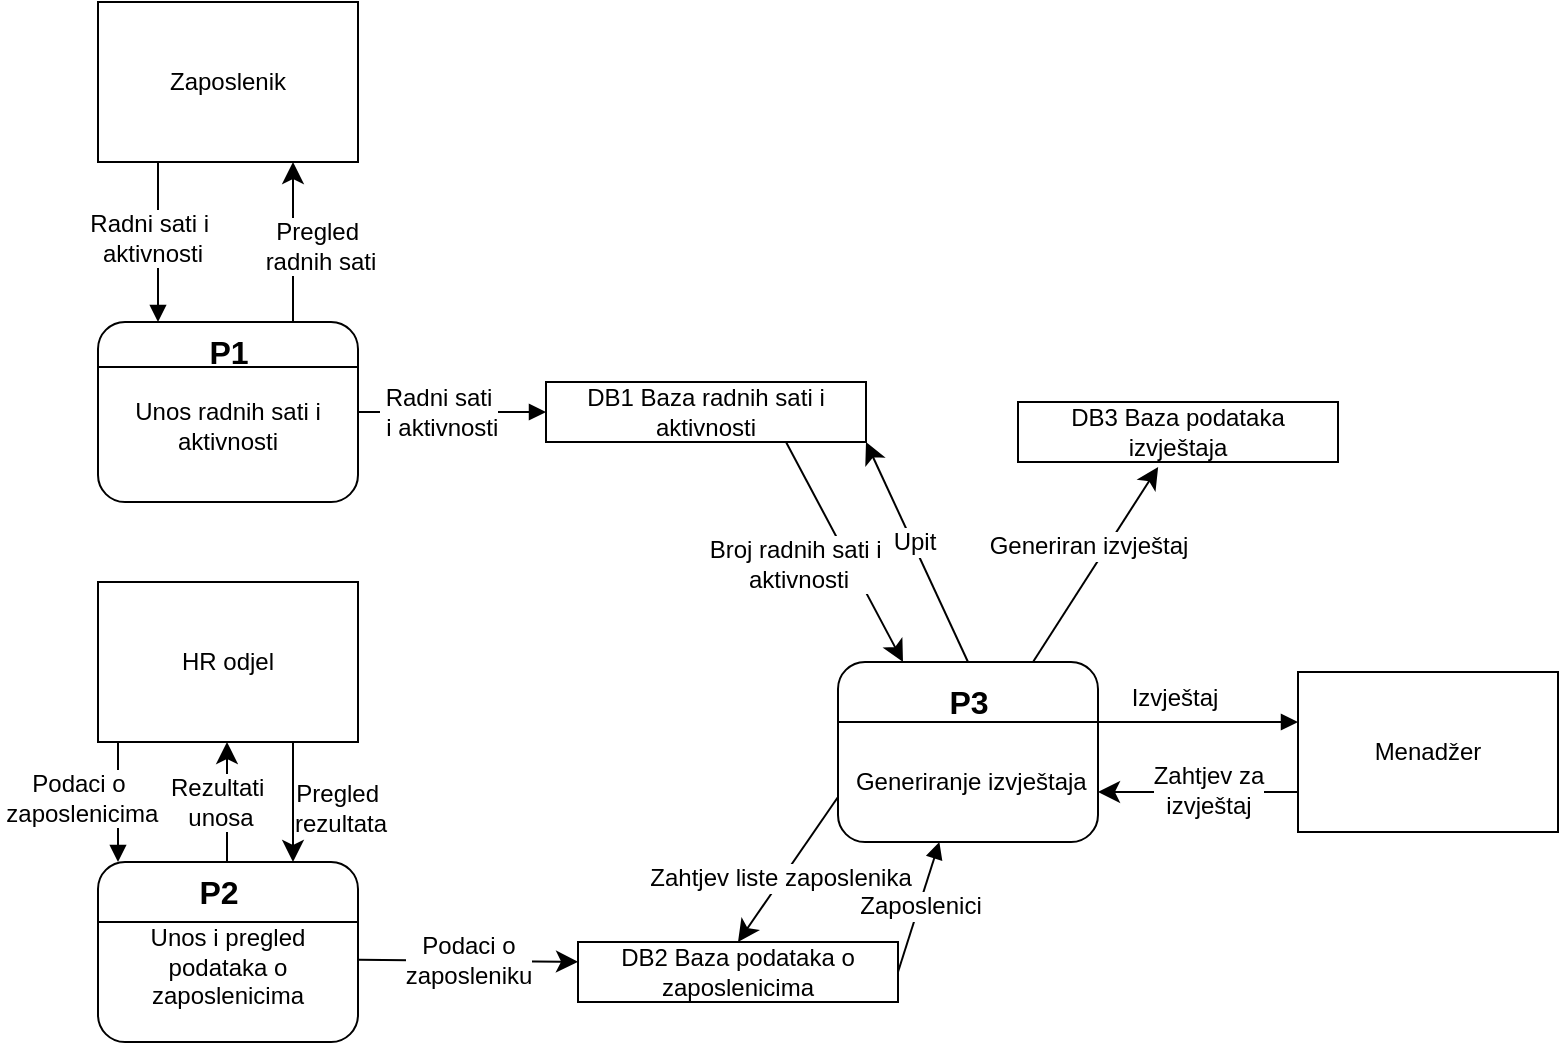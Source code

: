 <mxfile version="24.4.13" type="device">
  <diagram name="Page-1" id="miL9ahDKP_SdMZ3NeT0o">
    <mxGraphModel dx="1732" dy="787" grid="1" gridSize="10" guides="1" tooltips="1" connect="1" arrows="1" fold="1" page="1" pageScale="1" pageWidth="827" pageHeight="1169" math="0" shadow="0">
      <root>
        <mxCell id="0" />
        <mxCell id="1" parent="0" />
        <mxCell id="2" value="Zaposlenik" style="rounded=0;whiteSpace=wrap;html=1;" vertex="1" parent="1">
          <mxGeometry x="30" y="80" width="130" height="80" as="geometry" />
        </mxCell>
        <mxCell id="6T_XoxqwyEMNl90P7o1k-63" style="edgeStyle=none;curved=1;rounded=0;orthogonalLoop=1;jettySize=auto;html=1;exitX=0.75;exitY=0;exitDx=0;exitDy=0;entryX=0.75;entryY=1;entryDx=0;entryDy=0;fontSize=12;startSize=8;endSize=8;" edge="1" parent="1" source="3" target="2">
          <mxGeometry relative="1" as="geometry" />
        </mxCell>
        <mxCell id="6T_XoxqwyEMNl90P7o1k-83" value="Pregled&amp;nbsp;&lt;div&gt;radnih sati&lt;/div&gt;" style="edgeLabel;html=1;align=center;verticalAlign=middle;resizable=0;points=[];fontSize=12;" vertex="1" connectable="0" parent="6T_XoxqwyEMNl90P7o1k-63">
          <mxGeometry x="-0.05" y="1" relative="1" as="geometry">
            <mxPoint x="14" as="offset" />
          </mxGeometry>
        </mxCell>
        <mxCell id="3" value="&lt;div&gt;&lt;br&gt;&lt;/div&gt;Unos radnih sati i aktivnosti" style="rounded=1;whiteSpace=wrap;html=1;" vertex="1" parent="1">
          <mxGeometry x="30" y="240" width="130" height="90" as="geometry" />
        </mxCell>
        <mxCell id="6T_XoxqwyEMNl90P7o1k-79" style="edgeStyle=none;curved=1;rounded=0;orthogonalLoop=1;jettySize=auto;html=1;exitX=0.75;exitY=1;exitDx=0;exitDy=0;entryX=0.25;entryY=0;entryDx=0;entryDy=0;fontSize=12;startSize=8;endSize=8;" edge="1" parent="1" source="4" target="10">
          <mxGeometry relative="1" as="geometry" />
        </mxCell>
        <mxCell id="6T_XoxqwyEMNl90P7o1k-81" value="Broj radnih sati i&amp;nbsp;&lt;div&gt;aktivnosti&lt;/div&gt;" style="edgeLabel;html=1;align=center;verticalAlign=middle;resizable=0;points=[];fontSize=12;" vertex="1" connectable="0" parent="6T_XoxqwyEMNl90P7o1k-79">
          <mxGeometry x="0.079" y="-4" relative="1" as="geometry">
            <mxPoint x="-22" as="offset" />
          </mxGeometry>
        </mxCell>
        <mxCell id="4" value="DB1 Baza radnih sati i aktivnosti" style="rounded=0;whiteSpace=wrap;html=1;" vertex="1" parent="1">
          <mxGeometry x="254" y="270" width="160" height="30" as="geometry" />
        </mxCell>
        <mxCell id="6T_XoxqwyEMNl90P7o1k-60" value="&lt;div&gt;Podaci o &lt;br&gt;zaposleniku&lt;/div&gt;" style="edgeStyle=none;curved=1;rounded=0;orthogonalLoop=1;jettySize=auto;html=1;entryX=0;entryY=0.33;entryDx=0;entryDy=0;fontSize=12;startSize=8;endSize=8;exitX=1.002;exitY=0.543;exitDx=0;exitDy=0;exitPerimeter=0;entryPerimeter=0;" edge="1" parent="1" source="8" target="6T_XoxqwyEMNl90P7o1k-58">
          <mxGeometry relative="1" as="geometry" />
        </mxCell>
        <mxCell id="6T_XoxqwyEMNl90P7o1k-64" style="edgeStyle=none;curved=1;rounded=0;orthogonalLoop=1;jettySize=auto;html=1;exitX=0.75;exitY=0;exitDx=0;exitDy=0;entryX=0.75;entryY=1;entryDx=0;entryDy=0;fontSize=12;startSize=8;endSize=8;" edge="1" parent="1">
          <mxGeometry relative="1" as="geometry">
            <mxPoint x="94.5" y="510" as="sourcePoint" />
            <mxPoint x="94.5" y="450" as="targetPoint" />
          </mxGeometry>
        </mxCell>
        <mxCell id="6T_XoxqwyEMNl90P7o1k-71" value="Rezultati&amp;nbsp;&lt;div&gt;unosa&lt;/div&gt;" style="edgeLabel;html=1;align=center;verticalAlign=middle;resizable=0;points=[];fontSize=12;" vertex="1" connectable="0" parent="6T_XoxqwyEMNl90P7o1k-64">
          <mxGeometry x="0.028" y="-5" relative="1" as="geometry">
            <mxPoint x="-9" y="1" as="offset" />
          </mxGeometry>
        </mxCell>
        <mxCell id="8" value="&amp;nbsp;&lt;div&gt;Unos i pregled podataka o zaposlenicima&lt;/div&gt;" style="rounded=1;whiteSpace=wrap;html=1;" vertex="1" parent="1">
          <mxGeometry x="30" y="510" width="130" height="90" as="geometry" />
        </mxCell>
        <mxCell id="6T_XoxqwyEMNl90P7o1k-78" style="edgeStyle=none;curved=1;rounded=0;orthogonalLoop=1;jettySize=auto;html=1;exitX=0.5;exitY=0;exitDx=0;exitDy=0;entryX=1;entryY=1;entryDx=0;entryDy=0;fontSize=12;startSize=8;endSize=8;" edge="1" parent="1" source="10" target="4">
          <mxGeometry relative="1" as="geometry" />
        </mxCell>
        <mxCell id="6T_XoxqwyEMNl90P7o1k-80" value="Upit" style="edgeLabel;html=1;align=center;verticalAlign=middle;resizable=0;points=[];fontSize=12;" vertex="1" connectable="0" parent="6T_XoxqwyEMNl90P7o1k-78">
          <mxGeometry x="0.09" y="-1" relative="1" as="geometry">
            <mxPoint as="offset" />
          </mxGeometry>
        </mxCell>
        <mxCell id="6T_XoxqwyEMNl90P7o1k-85" style="edgeStyle=none;curved=1;rounded=0;orthogonalLoop=1;jettySize=auto;html=1;exitX=0;exitY=0.75;exitDx=0;exitDy=0;entryX=0.5;entryY=0;entryDx=0;entryDy=0;fontSize=12;startSize=8;endSize=8;" edge="1" parent="1" source="10" target="6T_XoxqwyEMNl90P7o1k-58">
          <mxGeometry relative="1" as="geometry" />
        </mxCell>
        <mxCell id="6T_XoxqwyEMNl90P7o1k-86" value="Zahtjev liste zaposlenika" style="edgeLabel;html=1;align=center;verticalAlign=middle;resizable=0;points=[];fontSize=12;" vertex="1" connectable="0" parent="6T_XoxqwyEMNl90P7o1k-85">
          <mxGeometry x="0.131" y="-1" relative="1" as="geometry">
            <mxPoint as="offset" />
          </mxGeometry>
        </mxCell>
        <mxCell id="10" value="&lt;div&gt;&lt;br&gt;&lt;/div&gt;&lt;div&gt;&lt;br&gt;&lt;/div&gt;&amp;nbsp;Generiranje i&lt;span style=&quot;background-color: initial;&quot;&gt;zvještaja&lt;/span&gt;" style="rounded=1;whiteSpace=wrap;html=1;" vertex="1" parent="1">
          <mxGeometry x="400" y="410" width="130" height="90" as="geometry" />
        </mxCell>
        <mxCell id="12" value="Menadžer" style="rounded=0;whiteSpace=wrap;html=1;" vertex="1" parent="1">
          <mxGeometry x="630" y="415" width="130" height="80" as="geometry" />
        </mxCell>
        <mxCell id="13" value="" style="endArrow=block;endFill=1;" edge="1" parent="1">
          <mxGeometry relative="1" as="geometry">
            <mxPoint x="60" y="160" as="sourcePoint" />
            <mxPoint x="60" y="240" as="targetPoint" />
          </mxGeometry>
        </mxCell>
        <mxCell id="6T_XoxqwyEMNl90P7o1k-82" value="Radni sati i&amp;nbsp;&lt;div&gt;aktivnosti&lt;/div&gt;" style="edgeLabel;html=1;align=center;verticalAlign=middle;resizable=0;points=[];fontSize=12;" vertex="1" connectable="0" parent="13">
          <mxGeometry x="-0.05" y="-3" relative="1" as="geometry">
            <mxPoint as="offset" />
          </mxGeometry>
        </mxCell>
        <mxCell id="14" value="" style="endArrow=block;endFill=1;" edge="1" parent="1" source="3" target="4">
          <mxGeometry relative="1" as="geometry" />
        </mxCell>
        <mxCell id="6T_XoxqwyEMNl90P7o1k-74" value="Radni sati&lt;div&gt;&amp;nbsp;i aktivnosti&lt;/div&gt;" style="edgeLabel;html=1;align=center;verticalAlign=middle;resizable=0;points=[];fontSize=12;" vertex="1" connectable="0" parent="14">
          <mxGeometry x="-0.408" y="1" relative="1" as="geometry">
            <mxPoint x="12" y="1" as="offset" />
          </mxGeometry>
        </mxCell>
        <mxCell id="17" value="" style="endArrow=block;endFill=1;exitX=0.5;exitY=1;exitDx=0;exitDy=0;" edge="1" parent="1">
          <mxGeometry relative="1" as="geometry">
            <mxPoint x="40" y="450" as="sourcePoint" />
            <mxPoint x="40" y="510" as="targetPoint" />
          </mxGeometry>
        </mxCell>
        <mxCell id="6T_XoxqwyEMNl90P7o1k-75" value="Podaci o&lt;div&gt;&amp;nbsp;zaposlenicima&lt;/div&gt;" style="edgeLabel;html=1;align=center;verticalAlign=middle;resizable=0;points=[];fontSize=12;" vertex="1" connectable="0" parent="17">
          <mxGeometry x="-0.067" y="-2" relative="1" as="geometry">
            <mxPoint x="-18" as="offset" />
          </mxGeometry>
        </mxCell>
        <mxCell id="19" value="" style="endArrow=block;endFill=1;exitX=1;exitY=0.5;exitDx=0;exitDy=0;" edge="1" parent="1" source="6T_XoxqwyEMNl90P7o1k-58" target="10">
          <mxGeometry relative="1" as="geometry">
            <mxPoint x="410" y="529.655" as="sourcePoint" />
          </mxGeometry>
        </mxCell>
        <mxCell id="6T_XoxqwyEMNl90P7o1k-84" value="Zaposlenici" style="edgeLabel;html=1;align=center;verticalAlign=middle;resizable=0;points=[];fontSize=12;" vertex="1" connectable="0" parent="19">
          <mxGeometry x="-0.26" y="-4" relative="1" as="geometry">
            <mxPoint x="-1" y="-11" as="offset" />
          </mxGeometry>
        </mxCell>
        <mxCell id="20" value="" style="endArrow=block;endFill=1;entryX=0;entryY=0.5;entryDx=0;entryDy=0;" edge="1" parent="1">
          <mxGeometry relative="1" as="geometry">
            <mxPoint x="530" y="440.0" as="sourcePoint" />
            <mxPoint x="630" y="440.0" as="targetPoint" />
          </mxGeometry>
        </mxCell>
        <mxCell id="6T_XoxqwyEMNl90P7o1k-76" style="edgeStyle=none;curved=1;rounded=0;orthogonalLoop=1;jettySize=auto;html=1;exitX=0.75;exitY=1;exitDx=0;exitDy=0;entryX=0.75;entryY=0;entryDx=0;entryDy=0;fontSize=12;startSize=8;endSize=8;" edge="1" parent="1" source="6T_XoxqwyEMNl90P7o1k-57" target="8">
          <mxGeometry relative="1" as="geometry" />
        </mxCell>
        <mxCell id="6T_XoxqwyEMNl90P7o1k-77" value="Pregled&amp;nbsp;&lt;div&gt;rezultata&lt;/div&gt;" style="edgeLabel;html=1;align=center;verticalAlign=middle;resizable=0;points=[];fontSize=12;" vertex="1" connectable="0" parent="6T_XoxqwyEMNl90P7o1k-76">
          <mxGeometry x="0.1" y="4" relative="1" as="geometry">
            <mxPoint x="19" as="offset" />
          </mxGeometry>
        </mxCell>
        <mxCell id="6T_XoxqwyEMNl90P7o1k-57" value="HR odjel" style="rounded=0;whiteSpace=wrap;html=1;" vertex="1" parent="1">
          <mxGeometry x="30" y="370" width="130" height="80" as="geometry" />
        </mxCell>
        <mxCell id="6T_XoxqwyEMNl90P7o1k-58" value="DB2 Baza podataka o zaposlenicima" style="rounded=0;whiteSpace=wrap;html=1;" vertex="1" parent="1">
          <mxGeometry x="270" y="550" width="160" height="30" as="geometry" />
        </mxCell>
        <mxCell id="6T_XoxqwyEMNl90P7o1k-65" style="edgeStyle=none;curved=1;rounded=0;orthogonalLoop=1;jettySize=auto;html=1;exitX=0;exitY=0.75;exitDx=0;exitDy=0;fontSize=12;startSize=8;endSize=8;" edge="1" parent="1" source="12">
          <mxGeometry relative="1" as="geometry">
            <mxPoint x="530" y="475" as="targetPoint" />
          </mxGeometry>
        </mxCell>
        <mxCell id="6T_XoxqwyEMNl90P7o1k-98" value="Zahtjev za&lt;br&gt;izvještaj" style="edgeLabel;html=1;align=center;verticalAlign=middle;resizable=0;points=[];fontSize=12;" vertex="1" connectable="0" parent="6T_XoxqwyEMNl90P7o1k-65">
          <mxGeometry x="-0.1" y="-1" relative="1" as="geometry">
            <mxPoint as="offset" />
          </mxGeometry>
        </mxCell>
        <mxCell id="6T_XoxqwyEMNl90P7o1k-87" value="" style="endArrow=none;html=1;rounded=0;fontSize=12;startSize=8;endSize=8;curved=1;exitX=0;exitY=0.25;exitDx=0;exitDy=0;entryX=1;entryY=0.25;entryDx=0;entryDy=0;" edge="1" parent="1" source="3" target="3">
          <mxGeometry width="50" height="50" relative="1" as="geometry">
            <mxPoint x="380" y="350" as="sourcePoint" />
            <mxPoint x="430" y="300" as="targetPoint" />
          </mxGeometry>
        </mxCell>
        <mxCell id="6T_XoxqwyEMNl90P7o1k-89" value="" style="endArrow=none;html=1;rounded=0;fontSize=12;startSize=8;endSize=8;curved=1;exitX=0;exitY=0.25;exitDx=0;exitDy=0;entryX=1;entryY=0.25;entryDx=0;entryDy=0;" edge="1" parent="1">
          <mxGeometry width="50" height="50" relative="1" as="geometry">
            <mxPoint x="30" y="540" as="sourcePoint" />
            <mxPoint x="160" y="540" as="targetPoint" />
          </mxGeometry>
        </mxCell>
        <mxCell id="6T_XoxqwyEMNl90P7o1k-90" value="" style="endArrow=none;html=1;rounded=0;fontSize=12;startSize=8;endSize=8;curved=1;exitX=0;exitY=0.25;exitDx=0;exitDy=0;entryX=1;entryY=0.25;entryDx=0;entryDy=0;" edge="1" parent="1">
          <mxGeometry width="50" height="50" relative="1" as="geometry">
            <mxPoint x="400" y="440" as="sourcePoint" />
            <mxPoint x="530" y="440" as="targetPoint" />
          </mxGeometry>
        </mxCell>
        <mxCell id="6T_XoxqwyEMNl90P7o1k-91" value="&lt;b&gt;P1&lt;/b&gt;" style="text;html=1;align=center;verticalAlign=middle;resizable=0;points=[];autosize=1;strokeColor=none;fillColor=none;fontSize=16;" vertex="1" parent="1">
          <mxGeometry x="75" y="240" width="40" height="30" as="geometry" />
        </mxCell>
        <mxCell id="6T_XoxqwyEMNl90P7o1k-92" value="&lt;b&gt;P2&lt;/b&gt;" style="text;html=1;align=center;verticalAlign=middle;resizable=0;points=[];autosize=1;strokeColor=none;fillColor=none;fontSize=16;" vertex="1" parent="1">
          <mxGeometry x="70" y="510" width="40" height="30" as="geometry" />
        </mxCell>
        <mxCell id="6T_XoxqwyEMNl90P7o1k-93" value="&lt;b&gt;P3&lt;/b&gt;" style="text;html=1;align=center;verticalAlign=middle;resizable=0;points=[];autosize=1;strokeColor=none;fillColor=none;fontSize=16;" vertex="1" parent="1">
          <mxGeometry x="445" y="415" width="40" height="30" as="geometry" />
        </mxCell>
        <mxCell id="6T_XoxqwyEMNl90P7o1k-94" value="DB3 Baza podataka izvještaja" style="rounded=0;whiteSpace=wrap;html=1;" vertex="1" parent="1">
          <mxGeometry x="490" y="280" width="160" height="30" as="geometry" />
        </mxCell>
        <mxCell id="6T_XoxqwyEMNl90P7o1k-95" style="edgeStyle=none;curved=1;rounded=0;orthogonalLoop=1;jettySize=auto;html=1;exitX=0.75;exitY=0;exitDx=0;exitDy=0;entryX=0.438;entryY=1.083;entryDx=0;entryDy=0;entryPerimeter=0;fontSize=12;startSize=8;endSize=8;" edge="1" parent="1" source="10" target="6T_XoxqwyEMNl90P7o1k-94">
          <mxGeometry relative="1" as="geometry" />
        </mxCell>
        <mxCell id="6T_XoxqwyEMNl90P7o1k-96" value="Generiran izvještaj" style="edgeLabel;html=1;align=center;verticalAlign=middle;resizable=0;points=[];fontSize=12;" vertex="1" connectable="0" parent="6T_XoxqwyEMNl90P7o1k-95">
          <mxGeometry x="0.092" y="8" relative="1" as="geometry">
            <mxPoint as="offset" />
          </mxGeometry>
        </mxCell>
        <mxCell id="6T_XoxqwyEMNl90P7o1k-97" value="Izvještaj" style="edgeLabel;html=1;align=center;verticalAlign=middle;resizable=0;points=[];fontSize=12;" vertex="1" connectable="0" parent="1">
          <mxGeometry x="559.999" y="379.997" as="geometry">
            <mxPoint x="8" y="48" as="offset" />
          </mxGeometry>
        </mxCell>
      </root>
    </mxGraphModel>
  </diagram>
</mxfile>
